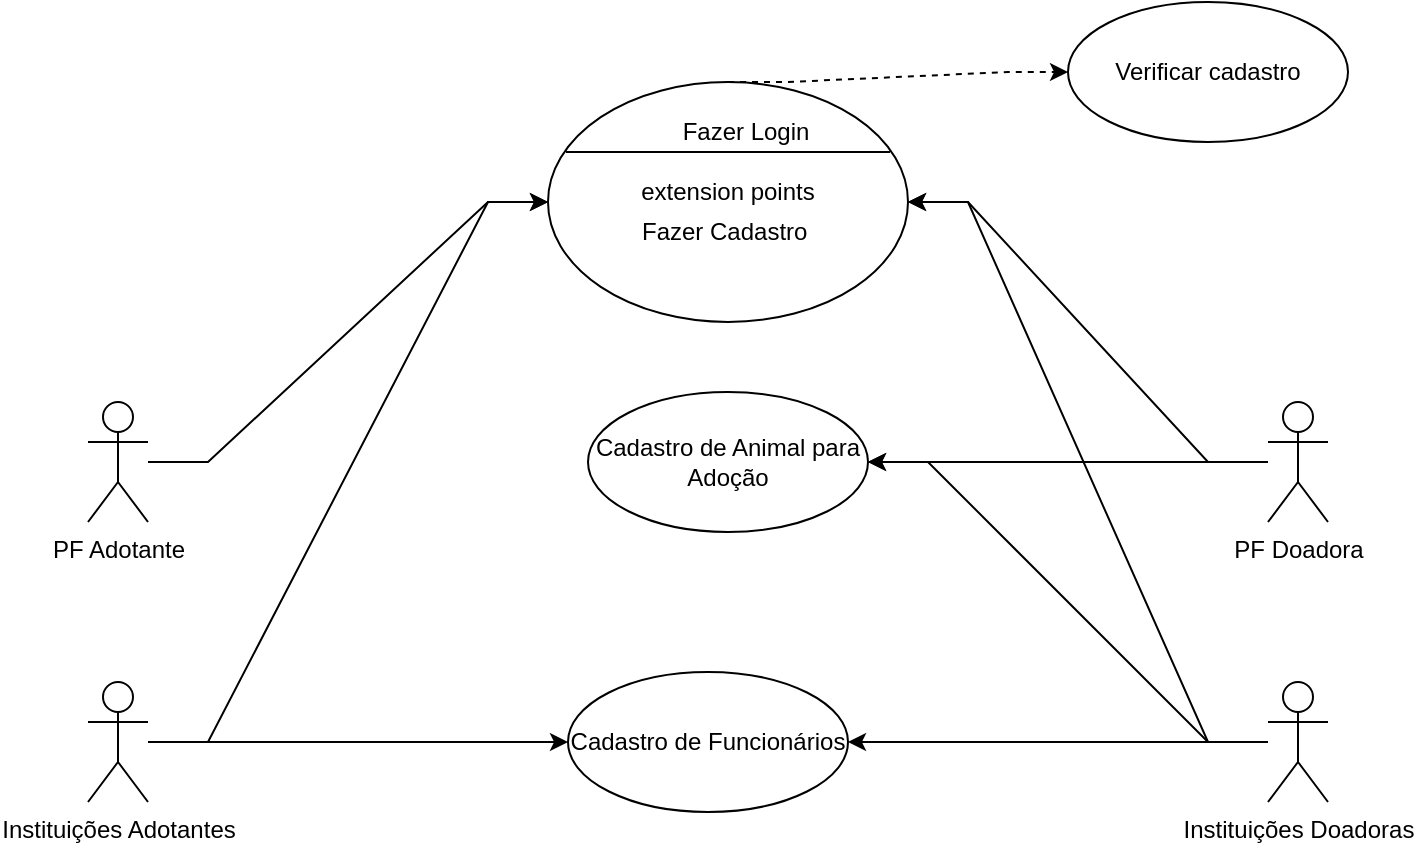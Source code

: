 <mxfile version="26.0.4">
  <diagram id="qbLD6MvRRH6Uopje16A_" name="Página-1">
    <mxGraphModel dx="2261" dy="884" grid="1" gridSize="10" guides="1" tooltips="1" connect="1" arrows="1" fold="1" page="1" pageScale="1" pageWidth="827" pageHeight="1169" math="0" shadow="0">
      <root>
        <mxCell id="0" />
        <mxCell id="1" parent="0" />
        <mxCell id="rOPLHnwD_URoB-REVG2p-28" style="edgeStyle=entityRelationEdgeStyle;rounded=0;orthogonalLoop=1;jettySize=auto;html=1;entryX=0;entryY=0.5;entryDx=0;entryDy=0;" edge="1" parent="1" source="rOPLHnwD_URoB-REVG2p-1" target="rOPLHnwD_URoB-REVG2p-19">
          <mxGeometry relative="1" as="geometry" />
        </mxCell>
        <mxCell id="rOPLHnwD_URoB-REVG2p-1" value="PF Adotante" style="shape=umlActor;verticalLabelPosition=bottom;verticalAlign=top;html=1;outlineConnect=0;" vertex="1" parent="1">
          <mxGeometry x="40" y="280" width="30" height="60" as="geometry" />
        </mxCell>
        <mxCell id="rOPLHnwD_URoB-REVG2p-18" style="rounded=0;orthogonalLoop=1;jettySize=auto;html=1;entryX=0;entryY=0.5;entryDx=0;entryDy=0;edgeStyle=entityRelationEdgeStyle;curved=0;strokeColor=default;" edge="1" parent="1" source="rOPLHnwD_URoB-REVG2p-2" target="rOPLHnwD_URoB-REVG2p-10">
          <mxGeometry relative="1" as="geometry" />
        </mxCell>
        <mxCell id="rOPLHnwD_URoB-REVG2p-29" style="edgeStyle=entityRelationEdgeStyle;rounded=0;orthogonalLoop=1;jettySize=auto;html=1;entryX=0;entryY=0.5;entryDx=0;entryDy=0;" edge="1" parent="1" source="rOPLHnwD_URoB-REVG2p-2" target="rOPLHnwD_URoB-REVG2p-19">
          <mxGeometry relative="1" as="geometry">
            <mxPoint x="240" y="260" as="targetPoint" />
          </mxGeometry>
        </mxCell>
        <mxCell id="rOPLHnwD_URoB-REVG2p-2" value="Instituições Adotantes" style="shape=umlActor;verticalLabelPosition=bottom;verticalAlign=top;html=1;outlineConnect=0;" vertex="1" parent="1">
          <mxGeometry x="40" y="420" width="30" height="60" as="geometry" />
        </mxCell>
        <mxCell id="rOPLHnwD_URoB-REVG2p-8" style="edgeStyle=entityRelationEdgeStyle;rounded=0;orthogonalLoop=1;jettySize=auto;html=1;entryX=1;entryY=0.5;entryDx=0;entryDy=0;curved=0;strokeColor=default;" edge="1" parent="1" source="rOPLHnwD_URoB-REVG2p-5" target="rOPLHnwD_URoB-REVG2p-7">
          <mxGeometry relative="1" as="geometry" />
        </mxCell>
        <mxCell id="rOPLHnwD_URoB-REVG2p-30" style="edgeStyle=entityRelationEdgeStyle;rounded=0;orthogonalLoop=1;jettySize=auto;html=1;entryX=1;entryY=0.5;entryDx=0;entryDy=0;" edge="1" parent="1" source="rOPLHnwD_URoB-REVG2p-5" target="rOPLHnwD_URoB-REVG2p-19">
          <mxGeometry relative="1" as="geometry" />
        </mxCell>
        <mxCell id="rOPLHnwD_URoB-REVG2p-5" value="PF Doadora" style="shape=umlActor;verticalLabelPosition=bottom;verticalAlign=top;html=1;outlineConnect=0;" vertex="1" parent="1">
          <mxGeometry x="630" y="280" width="30" height="60" as="geometry" />
        </mxCell>
        <mxCell id="rOPLHnwD_URoB-REVG2p-9" style="edgeStyle=entityRelationEdgeStyle;rounded=0;orthogonalLoop=1;jettySize=auto;html=1;entryX=1;entryY=0.5;entryDx=0;entryDy=0;curved=0;strokeColor=default;" edge="1" parent="1" source="rOPLHnwD_URoB-REVG2p-6" target="rOPLHnwD_URoB-REVG2p-7">
          <mxGeometry relative="1" as="geometry" />
        </mxCell>
        <mxCell id="rOPLHnwD_URoB-REVG2p-11" style="edgeStyle=entityRelationEdgeStyle;rounded=0;orthogonalLoop=1;jettySize=auto;html=1;entryX=1;entryY=0.5;entryDx=0;entryDy=0;curved=0;strokeColor=default;" edge="1" parent="1" source="rOPLHnwD_URoB-REVG2p-6" target="rOPLHnwD_URoB-REVG2p-10">
          <mxGeometry relative="1" as="geometry" />
        </mxCell>
        <mxCell id="rOPLHnwD_URoB-REVG2p-31" style="edgeStyle=entityRelationEdgeStyle;rounded=0;orthogonalLoop=1;jettySize=auto;html=1;entryX=1;entryY=0.5;entryDx=0;entryDy=0;" edge="1" parent="1" source="rOPLHnwD_URoB-REVG2p-6" target="rOPLHnwD_URoB-REVG2p-19">
          <mxGeometry relative="1" as="geometry" />
        </mxCell>
        <mxCell id="rOPLHnwD_URoB-REVG2p-6" value="Instituições Doadoras" style="shape=umlActor;verticalLabelPosition=bottom;verticalAlign=top;html=1;outlineConnect=0;" vertex="1" parent="1">
          <mxGeometry x="630" y="420" width="30" height="60" as="geometry" />
        </mxCell>
        <mxCell id="rOPLHnwD_URoB-REVG2p-7" value="Cadastro de Animal para Adoção" style="ellipse;whiteSpace=wrap;html=1;" vertex="1" parent="1">
          <mxGeometry x="290" y="275" width="140" height="70" as="geometry" />
        </mxCell>
        <mxCell id="rOPLHnwD_URoB-REVG2p-10" value="Cadastro de Funcionários" style="ellipse;whiteSpace=wrap;html=1;" vertex="1" parent="1">
          <mxGeometry x="280" y="415" width="140" height="70" as="geometry" />
        </mxCell>
        <mxCell id="rOPLHnwD_URoB-REVG2p-19" value="" style="shape=ellipse;container=1;horizontal=1;horizontalStack=0;resizeParent=1;resizeParentMax=0;resizeLast=0;html=1;dashed=0;collapsible=0;" vertex="1" parent="1">
          <mxGeometry x="270" y="120" width="180" height="120" as="geometry" />
        </mxCell>
        <mxCell id="rOPLHnwD_URoB-REVG2p-20" value="Fazer Login" style="html=1;strokeColor=none;fillColor=none;align=center;verticalAlign=middle;rotatable=0;whiteSpace=wrap;" vertex="1" parent="rOPLHnwD_URoB-REVG2p-19">
          <mxGeometry x="9" y="10" width="180" height="30" as="geometry" />
        </mxCell>
        <mxCell id="rOPLHnwD_URoB-REVG2p-21" value="" style="line;strokeWidth=1;fillColor=none;rotatable=0;labelPosition=right;points=[];portConstraint=eastwest;dashed=0;resizeWidth=1;" vertex="1" parent="rOPLHnwD_URoB-REVG2p-19">
          <mxGeometry x="9" y="30" width="162" height="10" as="geometry" />
        </mxCell>
        <mxCell id="rOPLHnwD_URoB-REVG2p-22" value="extension points" style="text;html=1;align=center;verticalAlign=middle;rotatable=0;fillColor=none;strokeColor=none;whiteSpace=wrap;" vertex="1" parent="rOPLHnwD_URoB-REVG2p-19">
          <mxGeometry y="40" width="180" height="30" as="geometry" />
        </mxCell>
        <mxCell id="rOPLHnwD_URoB-REVG2p-23" value="Fazer Cadastro" style="text;html=1;align=left;verticalAlign=middle;rotatable=0;spacingLeft=25;fillColor=none;strokeColor=none;whiteSpace=wrap;" vertex="1" parent="rOPLHnwD_URoB-REVG2p-19">
          <mxGeometry x="20" y="60" width="180" height="30" as="geometry" />
        </mxCell>
        <mxCell id="rOPLHnwD_URoB-REVG2p-25" value="Verificar cadastro" style="ellipse;whiteSpace=wrap;html=1;" vertex="1" parent="1">
          <mxGeometry x="530" y="80" width="140" height="70" as="geometry" />
        </mxCell>
        <mxCell id="rOPLHnwD_URoB-REVG2p-27" style="edgeStyle=entityRelationEdgeStyle;rounded=0;orthogonalLoop=1;jettySize=auto;html=1;entryX=0;entryY=0.5;entryDx=0;entryDy=0;dashed=1;elbow=vertical;exitX=0.5;exitY=0;exitDx=0;exitDy=0;" edge="1" parent="1" source="rOPLHnwD_URoB-REVG2p-19" target="rOPLHnwD_URoB-REVG2p-25">
          <mxGeometry relative="1" as="geometry" />
        </mxCell>
      </root>
    </mxGraphModel>
  </diagram>
</mxfile>
